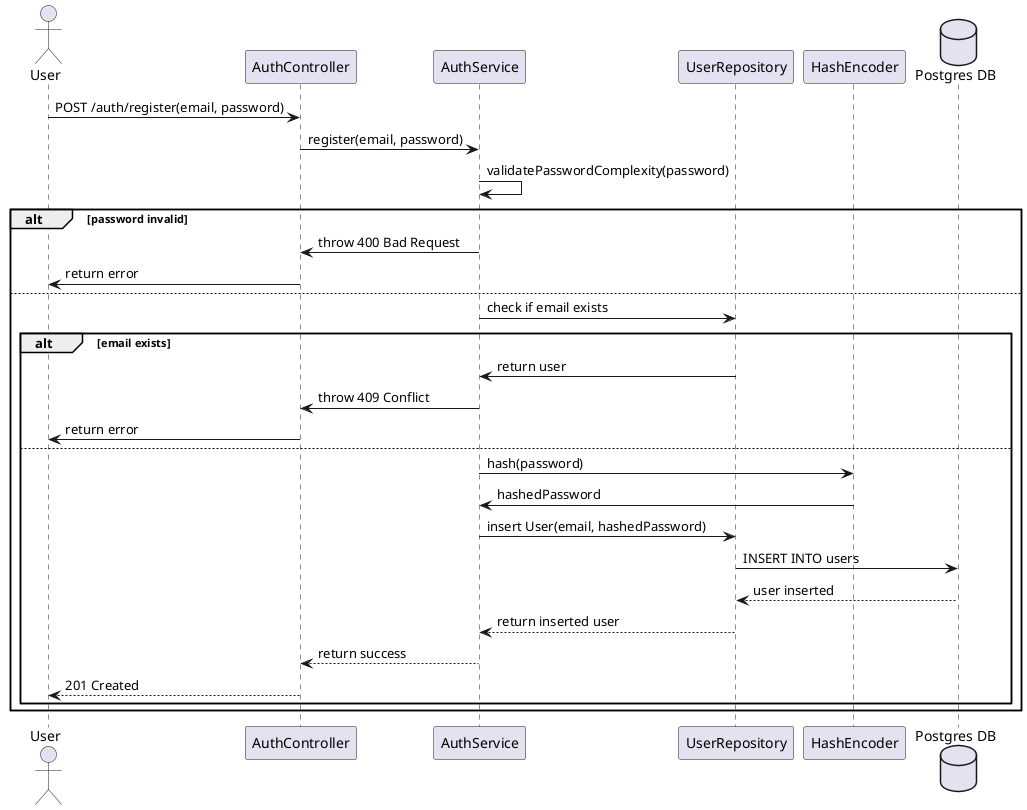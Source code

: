 @startuml
actor User
participant "AuthController" as Controller
participant "AuthService" as Service
participant "UserRepository" as Repository
participant "HashEncoder" as Hasher
database "Postgres DB" as DB

User -> Controller: POST /auth/register(email, password)
Controller -> Service: register(email, password)
Service -> Service: validatePasswordComplexity(password)
alt password invalid
    Service -> Controller: throw 400 Bad Request
    Controller -> User: return error
else
    Service -> Repository: check if email exists
    alt email exists
        Repository -> Service: return user
        Service -> Controller: throw 409 Conflict
        Controller -> User: return error
    else
        Service -> Hasher: hash(password)
        Hasher -> Service: hashedPassword
        Service -> Repository: insert User(email, hashedPassword)
        Repository -> DB: INSERT INTO users
        DB --> Repository: user inserted
        Repository --> Service: return inserted user
        Service --> Controller: return success
        Controller --> User: 201 Created
    end
end
@enduml
